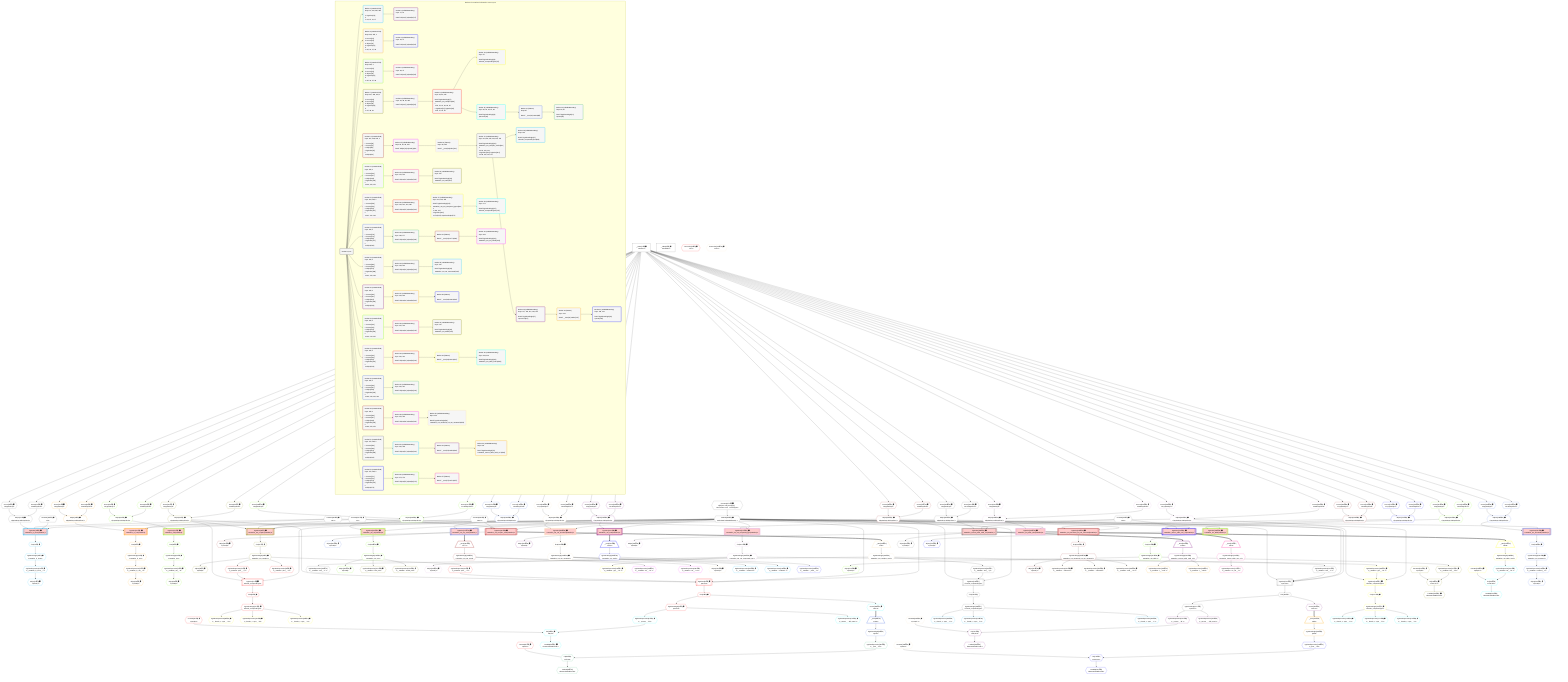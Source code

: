 %%{init: {'themeVariables': { 'fontSize': '12px'}}}%%
graph TD
    classDef path fill:#eee,stroke:#000,color:#000
    classDef plan fill:#fff,stroke-width:1px,color:#000
    classDef itemplan fill:#fff,stroke-width:2px,color:#000
    classDef unbatchedplan fill:#dff,stroke-width:1px,color:#000
    classDef sideeffectplan fill:#fcc,stroke-width:2px,color:#000
    classDef bucket fill:#f6f6f6,color:#000,stroke-width:2px,text-align:left


    %% plan dependencies
    Object13{{"Object[13∈0] ➊<br />ᐸ{pgSettings,withPgClient}ᐳ"}}:::plan
    Access11{{"Access[11∈0] ➊<br />ᐸ2.pgSettingsᐳ"}}:::plan
    Access12{{"Access[12∈0] ➊<br />ᐸ2.withPgClientᐳ"}}:::plan
    Access11 & Access12 --> Object13
    __Value2["__Value[2∈0] ➊<br />ᐸcontextᐳ"]:::plan
    __Value2 --> Access11
    __Value2 --> Access12
    Lambda285{{"Lambda[285∈0] ➊<br />ᐸcalculateLimitAndOffsetSQLᐳ"}}:::plan
    Constant474{{"Constant[474∈0] ➊<br />ᐸ[Object: null prototype] {   cursorLower: null,   cursorUppeᐳ"}}:::plan
    Constant474 --> Lambda285
    __Value4["__Value[4∈0] ➊<br />ᐸrootValueᐳ"]:::plan
    Constant464{{"Constant[464∈0] ➊<br />ᐸ10ᐳ"}}:::plan
    Constant465{{"Constant[465∈0] ➊<br />ᐸ5ᐳ"}}:::plan
    Constant467{{"Constant[467∈0] ➊<br />ᐸ1ᐳ"}}:::plan
    Constant468{{"Constant[468∈0] ➊<br />ᐸ'test'ᐳ"}}:::plan
    Constant472{{"Constant[472∈0] ➊<br />ᐸ20ᐳ"}}:::plan
    PgSelect10[["PgSelect[10∈1] ➊<br />ᐸmutation_in_inout(mutation)ᐳ"]]:::sideeffectplan
    Object13 & Constant464 & Constant465 & Lambda285 --> PgSelect10
    First14{{"First[14∈1] ➊"}}:::plan
    PgSelect10 --> First14
    PgSelectSingle15{{"PgSelectSingle[15∈1] ➊<br />ᐸmutation_in_inoutᐳ"}}:::plan
    First14 --> PgSelectSingle15
    PgClassExpression16{{"PgClassExpression[16∈1] ➊<br />ᐸ__mutation_in_inout__.vᐳ"}}:::plan
    PgSelectSingle15 --> PgClassExpression16
    Object17{{"Object[17∈1] ➊<br />ᐸ{result}ᐳ"}}:::plan
    PgClassExpression16 --> Object17
    PgSelect21[["PgSelect[21∈3] ➊<br />ᐸmutation_in_out(mutation)ᐳ"]]:::sideeffectplan
    Object24{{"Object[24∈3] ➊<br />ᐸ{pgSettings,withPgClient}ᐳ"}}:::plan
    Object24 & Constant464 & Lambda285 --> PgSelect21
    Access22{{"Access[22∈3] ➊<br />ᐸ2.pgSettingsᐳ"}}:::plan
    Access23{{"Access[23∈3] ➊<br />ᐸ2.withPgClientᐳ"}}:::plan
    Access22 & Access23 --> Object24
    __Value2 --> Access22
    __Value2 --> Access23
    First25{{"First[25∈3] ➊"}}:::plan
    PgSelect21 --> First25
    PgSelectSingle26{{"PgSelectSingle[26∈3] ➊<br />ᐸmutation_in_outᐳ"}}:::plan
    First25 --> PgSelectSingle26
    PgClassExpression27{{"PgClassExpression[27∈3] ➊<br />ᐸ__mutation_in_out__.vᐳ"}}:::plan
    PgSelectSingle26 --> PgClassExpression27
    Object28{{"Object[28∈3] ➊<br />ᐸ{result}ᐳ"}}:::plan
    PgClassExpression27 --> Object28
    PgSelect31[["PgSelect[31∈5] ➊<br />ᐸmutation_out(mutation)ᐳ"]]:::sideeffectplan
    Object34{{"Object[34∈5] ➊<br />ᐸ{pgSettings,withPgClient}ᐳ"}}:::plan
    Object34 & Lambda285 --> PgSelect31
    Access32{{"Access[32∈5] ➊<br />ᐸ2.pgSettingsᐳ"}}:::plan
    Access33{{"Access[33∈5] ➊<br />ᐸ2.withPgClientᐳ"}}:::plan
    Access32 & Access33 --> Object34
    __Value2 --> Access32
    __Value2 --> Access33
    First35{{"First[35∈5] ➊"}}:::plan
    PgSelect31 --> First35
    PgSelectSingle36{{"PgSelectSingle[36∈5] ➊<br />ᐸmutation_outᐳ"}}:::plan
    First35 --> PgSelectSingle36
    PgClassExpression37{{"PgClassExpression[37∈5] ➊<br />ᐸ__mutation_out__.vᐳ"}}:::plan
    PgSelectSingle36 --> PgClassExpression37
    Object38{{"Object[38∈5] ➊<br />ᐸ{result}ᐳ"}}:::plan
    PgClassExpression37 --> Object38
    PgSelect43[["PgSelect[43∈7] ➊<br />ᐸmutation_out_complex(mutation)ᐳ"]]:::sideeffectplan
    Object46{{"Object[46∈7] ➊<br />ᐸ{pgSettings,withPgClient}ᐳ"}}:::plan
    Object46 & Constant467 & Constant468 & Lambda285 --> PgSelect43
    Access44{{"Access[44∈7] ➊<br />ᐸ2.pgSettingsᐳ"}}:::plan
    Access45{{"Access[45∈7] ➊<br />ᐸ2.withPgClientᐳ"}}:::plan
    Access44 & Access45 --> Object46
    __Value2 --> Access44
    __Value2 --> Access45
    First47{{"First[47∈7] ➊"}}:::plan
    PgSelect43 --> First47
    PgSelectSingle48{{"PgSelectSingle[48∈7] ➊<br />ᐸmutation_out_complexᐳ"}}:::plan
    First47 --> PgSelectSingle48
    Object49{{"Object[49∈7] ➊<br />ᐸ{result}ᐳ"}}:::plan
    PgSelectSingle48 --> Object49
    PgSelect62[["PgSelect[62∈9] ➊<br />ᐸpersonᐳ"]]:::plan
    PgClassExpression61{{"PgClassExpression[61∈9] ➊<br />ᐸ__mutation...plex__.”z”ᐳ"}}:::plan
    Object46 & PgClassExpression61 & Lambda285 & Lambda285 --> PgSelect62
    PgSelect52[["PgSelect[52∈9] ➊<br />ᐸfrmcdc_compoundTypeᐳ"]]:::plan
    PgClassExpression51{{"PgClassExpression[51∈9] ➊<br />ᐸ__mutation...plex__.”y”ᐳ"}}:::plan
    Object46 & PgClassExpression51 & Lambda285 --> PgSelect52
    PgClassExpression50{{"PgClassExpression[50∈9] ➊<br />ᐸ__mutation...plex__.”x”ᐳ"}}:::plan
    PgSelectSingle48 --> PgClassExpression50
    PgSelectSingle48 --> PgClassExpression51
    First56{{"First[56∈9] ➊"}}:::plan
    PgSelect52 --> First56
    PgSelectSingle57{{"PgSelectSingle[57∈9] ➊<br />ᐸfrmcdc_compoundTypeᐳ"}}:::plan
    First56 --> PgSelectSingle57
    PgSelectSingle48 --> PgClassExpression61
    First64{{"First[64∈9] ➊"}}:::plan
    PgSelect62 --> First64
    PgSelectSingle65{{"PgSelectSingle[65∈9] ➊<br />ᐸpersonᐳ"}}:::plan
    First64 --> PgSelectSingle65
    Constant66{{"Constant[66∈9] ➊<br />ᐸ'people'ᐳ"}}:::plan
    Connection83{{"Connection[83∈9] ➊<br />ᐸ79ᐳ"}}:::plan
    Constant87{{"Constant[87∈9] ➊<br />ᐸ'posts'ᐳ"}}:::plan
    PgClassExpression58{{"PgClassExpression[58∈10] ➊<br />ᐸ__frmcdc_c...type__.”a”ᐳ"}}:::plan
    PgSelectSingle57 --> PgClassExpression58
    PgClassExpression59{{"PgClassExpression[59∈10] ➊<br />ᐸ__frmcdc_c...type__.”b”ᐳ"}}:::plan
    PgSelectSingle57 --> PgClassExpression59
    PgClassExpression60{{"PgClassExpression[60∈10] ➊<br />ᐸ__frmcdc_c...type__.”c”ᐳ"}}:::plan
    PgSelectSingle57 --> PgClassExpression60
    List68{{"List[68∈11] ➊<br />ᐸ66,67ᐳ"}}:::plan
    PgClassExpression67{{"PgClassExpression[67∈11] ➊<br />ᐸ__person__.”id”ᐳ"}}:::plan
    Constant66 & PgClassExpression67 --> List68
    PgSelectSingle65 --> PgClassExpression67
    Lambda69{{"Lambda[69∈11] ➊<br />ᐸbase64JSONEncodeᐳ"}}:::plan
    List68 --> Lambda69
    PgClassExpression70{{"PgClassExpression[70∈11] ➊<br />ᐸ__person__...full_name”ᐳ"}}:::plan
    PgSelectSingle65 --> PgClassExpression70
    Access318{{"Access[318∈11] ➊<br />ᐸ64.0ᐳ"}}:::plan
    First64 --> Access318
    __Item85[/"__Item[85∈12]<br />ᐸ318ᐳ"\]:::itemplan
    Access318 ==> __Item85
    PgSelectSingle86{{"PgSelectSingle[86∈12]<br />ᐸpostᐳ"}}:::plan
    __Item85 --> PgSelectSingle86
    List89{{"List[89∈13]<br />ᐸ87,88ᐳ"}}:::plan
    PgClassExpression88{{"PgClassExpression[88∈13]<br />ᐸ__post__.”id”ᐳ"}}:::plan
    Constant87 & PgClassExpression88 --> List89
    PgSelectSingle86 --> PgClassExpression88
    Lambda90{{"Lambda[90∈13]<br />ᐸbase64JSONEncodeᐳ"}}:::plan
    List89 --> Lambda90
    PgSelect95[["PgSelect[95∈14] ➊<br />ᐸmutation_out_complex_setof(mutation)ᐳ"]]:::sideeffectplan
    Object98{{"Object[98∈14] ➊<br />ᐸ{pgSettings,withPgClient}ᐳ"}}:::plan
    Object98 & Constant467 & Constant468 & Lambda285 --> PgSelect95
    Access96{{"Access[96∈14] ➊<br />ᐸ2.pgSettingsᐳ"}}:::plan
    Access97{{"Access[97∈14] ➊<br />ᐸ2.withPgClientᐳ"}}:::plan
    Access96 & Access97 --> Object98
    __Value2 --> Access96
    __Value2 --> Access97
    Object99{{"Object[99∈14] ➊<br />ᐸ{result}ᐳ"}}:::plan
    PgSelect95 --> Object99
    __Item100[/"__Item[100∈16]<br />ᐸ95ᐳ"\]:::itemplan
    PgSelect95 ==> __Item100
    PgSelectSingle101{{"PgSelectSingle[101∈16]<br />ᐸmutation_out_complex_setofᐳ"}}:::plan
    __Item100 --> PgSelectSingle101
    Constant118{{"Constant[118∈16] ➊<br />ᐸ'people'ᐳ"}}:::plan
    Connection135{{"Connection[135∈16] ➊<br />ᐸ131ᐳ"}}:::plan
    Constant139{{"Constant[139∈16] ➊<br />ᐸ'posts'ᐳ"}}:::plan
    PgSelect114[["PgSelect[114∈17]<br />ᐸpersonᐳ"]]:::plan
    PgClassExpression113{{"PgClassExpression[113∈17]<br />ᐸ__mutation...etof__.”z”ᐳ"}}:::plan
    Object98 & PgClassExpression113 & Lambda285 & Lambda285 --> PgSelect114
    PgSelect104[["PgSelect[104∈17]<br />ᐸfrmcdc_compoundTypeᐳ"]]:::plan
    PgClassExpression103{{"PgClassExpression[103∈17]<br />ᐸ__mutation...etof__.”y”ᐳ"}}:::plan
    Object98 & PgClassExpression103 & Lambda285 --> PgSelect104
    PgClassExpression102{{"PgClassExpression[102∈17]<br />ᐸ__mutation...etof__.”x”ᐳ"}}:::plan
    PgSelectSingle101 --> PgClassExpression102
    PgSelectSingle101 --> PgClassExpression103
    First108{{"First[108∈17]"}}:::plan
    PgSelect104 --> First108
    PgSelectSingle109{{"PgSelectSingle[109∈17]<br />ᐸfrmcdc_compoundTypeᐳ"}}:::plan
    First108 --> PgSelectSingle109
    PgSelectSingle101 --> PgClassExpression113
    First116{{"First[116∈17]"}}:::plan
    PgSelect114 --> First116
    PgSelectSingle117{{"PgSelectSingle[117∈17]<br />ᐸpersonᐳ"}}:::plan
    First116 --> PgSelectSingle117
    PgClassExpression110{{"PgClassExpression[110∈18]<br />ᐸ__frmcdc_c...type__.”a”ᐳ"}}:::plan
    PgSelectSingle109 --> PgClassExpression110
    PgClassExpression111{{"PgClassExpression[111∈18]<br />ᐸ__frmcdc_c...type__.”b”ᐳ"}}:::plan
    PgSelectSingle109 --> PgClassExpression111
    PgClassExpression112{{"PgClassExpression[112∈18]<br />ᐸ__frmcdc_c...type__.”c”ᐳ"}}:::plan
    PgSelectSingle109 --> PgClassExpression112
    List120{{"List[120∈19]<br />ᐸ118,119ᐳ"}}:::plan
    PgClassExpression119{{"PgClassExpression[119∈19]<br />ᐸ__person__.”id”ᐳ"}}:::plan
    Constant118 & PgClassExpression119 --> List120
    PgSelectSingle117 --> PgClassExpression119
    Lambda121{{"Lambda[121∈19]<br />ᐸbase64JSONEncodeᐳ"}}:::plan
    List120 --> Lambda121
    PgClassExpression122{{"PgClassExpression[122∈19]<br />ᐸ__person__...full_name”ᐳ"}}:::plan
    PgSelectSingle117 --> PgClassExpression122
    Access351{{"Access[351∈19]<br />ᐸ116.0ᐳ"}}:::plan
    First116 --> Access351
    __Item137[/"__Item[137∈20]<br />ᐸ351ᐳ"\]:::itemplan
    Access351 ==> __Item137
    PgSelectSingle138{{"PgSelectSingle[138∈20]<br />ᐸpostᐳ"}}:::plan
    __Item137 --> PgSelectSingle138
    List141{{"List[141∈21]<br />ᐸ139,140ᐳ"}}:::plan
    PgClassExpression140{{"PgClassExpression[140∈21]<br />ᐸ__post__.”id”ᐳ"}}:::plan
    Constant139 & PgClassExpression140 --> List141
    PgSelectSingle138 --> PgClassExpression140
    Lambda142{{"Lambda[142∈21]<br />ᐸbase64JSONEncodeᐳ"}}:::plan
    List141 --> Lambda142
    PgSelect145[["PgSelect[145∈22] ➊<br />ᐸmutation_out_out(mutation)ᐳ"]]:::sideeffectplan
    Object148{{"Object[148∈22] ➊<br />ᐸ{pgSettings,withPgClient}ᐳ"}}:::plan
    Object148 & Lambda285 --> PgSelect145
    Access146{{"Access[146∈22] ➊<br />ᐸ2.pgSettingsᐳ"}}:::plan
    Access147{{"Access[147∈22] ➊<br />ᐸ2.withPgClientᐳ"}}:::plan
    Access146 & Access147 --> Object148
    __Value2 --> Access146
    __Value2 --> Access147
    First149{{"First[149∈22] ➊"}}:::plan
    PgSelect145 --> First149
    PgSelectSingle150{{"PgSelectSingle[150∈22] ➊<br />ᐸmutation_out_outᐳ"}}:::plan
    First149 --> PgSelectSingle150
    Object151{{"Object[151∈22] ➊<br />ᐸ{result}ᐳ"}}:::plan
    PgSelectSingle150 --> Object151
    PgClassExpression152{{"PgClassExpression[152∈24] ➊<br />ᐸ__mutation...first_out”ᐳ"}}:::plan
    PgSelectSingle150 --> PgClassExpression152
    PgClassExpression153{{"PgClassExpression[153∈24] ➊<br />ᐸ__mutation...econd_out”ᐳ"}}:::plan
    PgSelectSingle150 --> PgClassExpression153
    PgSelect157[["PgSelect[157∈25] ➊<br />ᐸmutation_out_out_compound_type(mutation)ᐳ"]]:::sideeffectplan
    Object160{{"Object[160∈25] ➊<br />ᐸ{pgSettings,withPgClient}ᐳ"}}:::plan
    Object160 & Constant464 & Lambda285 --> PgSelect157
    Access158{{"Access[158∈25] ➊<br />ᐸ2.pgSettingsᐳ"}}:::plan
    Access159{{"Access[159∈25] ➊<br />ᐸ2.withPgClientᐳ"}}:::plan
    Access158 & Access159 --> Object160
    __Value2 --> Access158
    __Value2 --> Access159
    First161{{"First[161∈25] ➊"}}:::plan
    PgSelect157 --> First161
    PgSelectSingle162{{"PgSelectSingle[162∈25] ➊<br />ᐸmutation_out_out_compound_typeᐳ"}}:::plan
    First161 --> PgSelectSingle162
    Object163{{"Object[163∈25] ➊<br />ᐸ{result}ᐳ"}}:::plan
    PgSelectSingle162 --> Object163
    PgSelect166[["PgSelect[166∈27] ➊<br />ᐸfrmcdc_compoundTypeᐳ"]]:::plan
    PgClassExpression165{{"PgClassExpression[165∈27] ➊<br />ᐸ__mutation...ype__.”o2”ᐳ"}}:::plan
    Object160 & PgClassExpression165 & Lambda285 --> PgSelect166
    PgClassExpression164{{"PgClassExpression[164∈27] ➊<br />ᐸ__mutation...ype__.”o1”ᐳ"}}:::plan
    PgSelectSingle162 --> PgClassExpression164
    PgSelectSingle162 --> PgClassExpression165
    First170{{"First[170∈27] ➊"}}:::plan
    PgSelect166 --> First170
    PgSelectSingle171{{"PgSelectSingle[171∈27] ➊<br />ᐸfrmcdc_compoundTypeᐳ"}}:::plan
    First170 --> PgSelectSingle171
    PgClassExpression172{{"PgClassExpression[172∈28] ➊<br />ᐸ__frmcdc_c...type__.”a”ᐳ"}}:::plan
    PgSelectSingle171 --> PgClassExpression172
    PgClassExpression173{{"PgClassExpression[173∈28] ➊<br />ᐸ__frmcdc_c...type__.”b”ᐳ"}}:::plan
    PgSelectSingle171 --> PgClassExpression173
    PgClassExpression174{{"PgClassExpression[174∈28] ➊<br />ᐸ__frmcdc_c...type__.”c”ᐳ"}}:::plan
    PgSelectSingle171 --> PgClassExpression174
    PgSelect177[["PgSelect[177∈29] ➊<br />ᐸmutation_out_out_setof(mutation)ᐳ"]]:::sideeffectplan
    Object180{{"Object[180∈29] ➊<br />ᐸ{pgSettings,withPgClient}ᐳ"}}:::plan
    Object180 & Lambda285 --> PgSelect177
    Access178{{"Access[178∈29] ➊<br />ᐸ2.pgSettingsᐳ"}}:::plan
    Access179{{"Access[179∈29] ➊<br />ᐸ2.withPgClientᐳ"}}:::plan
    Access178 & Access179 --> Object180
    __Value2 --> Access178
    __Value2 --> Access179
    Object181{{"Object[181∈29] ➊<br />ᐸ{result}ᐳ"}}:::plan
    PgSelect177 --> Object181
    __Item182[/"__Item[182∈31]<br />ᐸ177ᐳ"\]:::itemplan
    PgSelect177 ==> __Item182
    PgSelectSingle183{{"PgSelectSingle[183∈31]<br />ᐸmutation_out_out_setofᐳ"}}:::plan
    __Item182 --> PgSelectSingle183
    PgClassExpression184{{"PgClassExpression[184∈32]<br />ᐸ__mutation...tof__.”o1”ᐳ"}}:::plan
    PgSelectSingle183 --> PgClassExpression184
    PgClassExpression185{{"PgClassExpression[185∈32]<br />ᐸ__mutation...tof__.”o2”ᐳ"}}:::plan
    PgSelectSingle183 --> PgClassExpression185
    PgSelect188[["PgSelect[188∈33] ➊<br />ᐸmutation_out_out_unnamed(mutation)ᐳ"]]:::sideeffectplan
    Object191{{"Object[191∈33] ➊<br />ᐸ{pgSettings,withPgClient}ᐳ"}}:::plan
    Object191 & Lambda285 --> PgSelect188
    Access189{{"Access[189∈33] ➊<br />ᐸ2.pgSettingsᐳ"}}:::plan
    Access190{{"Access[190∈33] ➊<br />ᐸ2.withPgClientᐳ"}}:::plan
    Access189 & Access190 --> Object191
    __Value2 --> Access189
    __Value2 --> Access190
    First192{{"First[192∈33] ➊"}}:::plan
    PgSelect188 --> First192
    PgSelectSingle193{{"PgSelectSingle[193∈33] ➊<br />ᐸmutation_out_out_unnamedᐳ"}}:::plan
    First192 --> PgSelectSingle193
    Object194{{"Object[194∈33] ➊<br />ᐸ{result}ᐳ"}}:::plan
    PgSelectSingle193 --> Object194
    PgClassExpression195{{"PgClassExpression[195∈35] ➊<br />ᐸ__mutation....”column1”ᐳ"}}:::plan
    PgSelectSingle193 --> PgClassExpression195
    PgClassExpression196{{"PgClassExpression[196∈35] ➊<br />ᐸ__mutation....”column2”ᐳ"}}:::plan
    PgSelectSingle193 --> PgClassExpression196
    PgSelect199[["PgSelect[199∈36] ➊<br />ᐸmutation_out_setof(mutation)ᐳ"]]:::sideeffectplan
    Object202{{"Object[202∈36] ➊<br />ᐸ{pgSettings,withPgClient}ᐳ"}}:::plan
    Object202 & Lambda285 --> PgSelect199
    Access200{{"Access[200∈36] ➊<br />ᐸ2.pgSettingsᐳ"}}:::plan
    Access201{{"Access[201∈36] ➊<br />ᐸ2.withPgClientᐳ"}}:::plan
    Access200 & Access201 --> Object202
    __Value2 --> Access200
    __Value2 --> Access201
    Object203{{"Object[203∈36] ➊<br />ᐸ{result}ᐳ"}}:::plan
    PgSelect199 --> Object203
    __Item204[/"__Item[204∈38]<br />ᐸ199ᐳ"\]:::itemplan
    PgSelect199 ==> __Item204
    PgSelectSingle205{{"PgSelectSingle[205∈38]<br />ᐸmutation_out_setofᐳ"}}:::plan
    __Item204 --> PgSelectSingle205
    PgClassExpression206{{"PgClassExpression[206∈38]<br />ᐸ__mutation..._setof__.vᐳ"}}:::plan
    PgSelectSingle205 --> PgClassExpression206
    PgSelect209[["PgSelect[209∈39] ➊<br />ᐸmutation_out_table(mutation)ᐳ"]]:::sideeffectplan
    Object212{{"Object[212∈39] ➊<br />ᐸ{pgSettings,withPgClient}ᐳ"}}:::plan
    Object212 & Lambda285 --> PgSelect209
    Access210{{"Access[210∈39] ➊<br />ᐸ2.pgSettingsᐳ"}}:::plan
    Access211{{"Access[211∈39] ➊<br />ᐸ2.withPgClientᐳ"}}:::plan
    Access210 & Access211 --> Object212
    __Value2 --> Access210
    __Value2 --> Access211
    First213{{"First[213∈39] ➊"}}:::plan
    PgSelect209 --> First213
    PgSelectSingle214{{"PgSelectSingle[214∈39] ➊<br />ᐸmutation_out_tableᐳ"}}:::plan
    First213 --> PgSelectSingle214
    Object215{{"Object[215∈39] ➊<br />ᐸ{result}ᐳ"}}:::plan
    PgSelectSingle214 --> Object215
    List218{{"List[218∈41] ➊<br />ᐸ216,217ᐳ"}}:::plan
    Constant216{{"Constant[216∈41] ➊<br />ᐸ'people'ᐳ"}}:::plan
    PgClassExpression217{{"PgClassExpression[217∈41] ➊<br />ᐸ__mutation...ble__.”id”ᐳ"}}:::plan
    Constant216 & PgClassExpression217 --> List218
    PgSelectSingle214 --> PgClassExpression217
    Lambda219{{"Lambda[219∈41] ➊<br />ᐸbase64JSONEncodeᐳ"}}:::plan
    List218 --> Lambda219
    PgSelect222[["PgSelect[222∈42] ➊<br />ᐸmutation_out_table_setof(mutation)ᐳ"]]:::sideeffectplan
    Object225{{"Object[225∈42] ➊<br />ᐸ{pgSettings,withPgClient}ᐳ"}}:::plan
    Object225 & Lambda285 --> PgSelect222
    Access223{{"Access[223∈42] ➊<br />ᐸ2.pgSettingsᐳ"}}:::plan
    Access224{{"Access[224∈42] ➊<br />ᐸ2.withPgClientᐳ"}}:::plan
    Access223 & Access224 --> Object225
    __Value2 --> Access223
    __Value2 --> Access224
    Object226{{"Object[226∈42] ➊<br />ᐸ{result}ᐳ"}}:::plan
    PgSelect222 --> Object226
    __Item227[/"__Item[227∈44]<br />ᐸ222ᐳ"\]:::itemplan
    PgSelect222 ==> __Item227
    PgSelectSingle228{{"PgSelectSingle[228∈44]<br />ᐸmutation_out_table_setofᐳ"}}:::plan
    __Item227 --> PgSelectSingle228
    Constant229{{"Constant[229∈44] ➊<br />ᐸ'people'ᐳ"}}:::plan
    List231{{"List[231∈45]<br />ᐸ229,230ᐳ"}}:::plan
    PgClassExpression230{{"PgClassExpression[230∈45]<br />ᐸ__mutation...tof__.”id”ᐳ"}}:::plan
    Constant229 & PgClassExpression230 --> List231
    PgSelectSingle228 --> PgClassExpression230
    Lambda232{{"Lambda[232∈45]<br />ᐸbase64JSONEncodeᐳ"}}:::plan
    List231 --> Lambda232
    PgSelect235[["PgSelect[235∈46] ➊<br />ᐸmutation_out_unnamed(mutation)ᐳ"]]:::sideeffectplan
    Object238{{"Object[238∈46] ➊<br />ᐸ{pgSettings,withPgClient}ᐳ"}}:::plan
    Object238 & Lambda285 --> PgSelect235
    Access236{{"Access[236∈46] ➊<br />ᐸ2.pgSettingsᐳ"}}:::plan
    Access237{{"Access[237∈46] ➊<br />ᐸ2.withPgClientᐳ"}}:::plan
    Access236 & Access237 --> Object238
    __Value2 --> Access236
    __Value2 --> Access237
    First239{{"First[239∈46] ➊"}}:::plan
    PgSelect235 --> First239
    PgSelectSingle240{{"PgSelectSingle[240∈46] ➊<br />ᐸmutation_out_unnamedᐳ"}}:::plan
    First239 --> PgSelectSingle240
    PgClassExpression241{{"PgClassExpression[241∈46] ➊<br />ᐸ__mutation...nnamed__.vᐳ"}}:::plan
    PgSelectSingle240 --> PgClassExpression241
    Object242{{"Object[242∈46] ➊<br />ᐸ{result}ᐳ"}}:::plan
    PgClassExpression241 --> Object242
    PgSelect245[["PgSelect[245∈48] ➊<br />ᐸmutation_out_unnamed_out_out_unnamed(mutation)ᐳ"]]:::sideeffectplan
    Object248{{"Object[248∈48] ➊<br />ᐸ{pgSettings,withPgClient}ᐳ"}}:::plan
    Object248 & Lambda285 --> PgSelect245
    Access246{{"Access[246∈48] ➊<br />ᐸ2.pgSettingsᐳ"}}:::plan
    Access247{{"Access[247∈48] ➊<br />ᐸ2.withPgClientᐳ"}}:::plan
    Access246 & Access247 --> Object248
    __Value2 --> Access246
    __Value2 --> Access247
    First249{{"First[249∈48] ➊"}}:::plan
    PgSelect245 --> First249
    PgSelectSingle250{{"PgSelectSingle[250∈48] ➊<br />ᐸmutation_out_unnamed_out_out_unnamedᐳ"}}:::plan
    First249 --> PgSelectSingle250
    Object251{{"Object[251∈48] ➊<br />ᐸ{result}ᐳ"}}:::plan
    PgSelectSingle250 --> Object251
    PgClassExpression252{{"PgClassExpression[252∈50] ➊<br />ᐸ__mutation....”column1”ᐳ"}}:::plan
    PgSelectSingle250 --> PgClassExpression252
    PgClassExpression253{{"PgClassExpression[253∈50] ➊<br />ᐸ__mutation....”column3”ᐳ"}}:::plan
    PgSelectSingle250 --> PgClassExpression253
    PgClassExpression254{{"PgClassExpression[254∈50] ➊<br />ᐸ__mutation...med__.”o2”ᐳ"}}:::plan
    PgSelectSingle250 --> PgClassExpression254
    PgSelect258[["PgSelect[258∈51] ➊<br />ᐸmutation_returns_table_multi_col(mutation)ᐳ"]]:::sideeffectplan
    Object261{{"Object[261∈51] ➊<br />ᐸ{pgSettings,withPgClient}ᐳ"}}:::plan
    Object261 & Constant472 & Lambda285 --> PgSelect258
    Access259{{"Access[259∈51] ➊<br />ᐸ2.pgSettingsᐳ"}}:::plan
    Access260{{"Access[260∈51] ➊<br />ᐸ2.withPgClientᐳ"}}:::plan
    Access259 & Access260 --> Object261
    __Value2 --> Access259
    __Value2 --> Access260
    Object262{{"Object[262∈51] ➊<br />ᐸ{result}ᐳ"}}:::plan
    PgSelect258 --> Object262
    __Item263[/"__Item[263∈53]<br />ᐸ258ᐳ"\]:::itemplan
    PgSelect258 ==> __Item263
    PgSelectSingle264{{"PgSelectSingle[264∈53]<br />ᐸmutation_returns_table_multi_colᐳ"}}:::plan
    __Item263 --> PgSelectSingle264
    PgClassExpression265{{"PgClassExpression[265∈54]<br />ᐸ__mutation...l__.”col1”ᐳ"}}:::plan
    PgSelectSingle264 --> PgClassExpression265
    PgClassExpression266{{"PgClassExpression[266∈54]<br />ᐸ__mutation...l__.”col2”ᐳ"}}:::plan
    PgSelectSingle264 --> PgClassExpression266
    PgSelect270[["PgSelect[270∈55] ➊<br />ᐸmutation_returns_table_one_col(mutation)ᐳ"]]:::sideeffectplan
    Object273{{"Object[273∈55] ➊<br />ᐸ{pgSettings,withPgClient}ᐳ"}}:::plan
    Object273 & Constant472 & Lambda285 --> PgSelect270
    Access271{{"Access[271∈55] ➊<br />ᐸ2.pgSettingsᐳ"}}:::plan
    Access272{{"Access[272∈55] ➊<br />ᐸ2.withPgClientᐳ"}}:::plan
    Access271 & Access272 --> Object273
    __Value2 --> Access271
    __Value2 --> Access272
    Object274{{"Object[274∈55] ➊<br />ᐸ{result}ᐳ"}}:::plan
    PgSelect270 --> Object274
    __Item275[/"__Item[275∈57]<br />ᐸ270ᐳ"\]:::itemplan
    PgSelect270 ==> __Item275
    PgSelectSingle276{{"PgSelectSingle[276∈57]<br />ᐸmutation_returns_table_one_colᐳ"}}:::plan
    __Item275 --> PgSelectSingle276
    PgClassExpression277{{"PgClassExpression[277∈57]<br />ᐸ__mutation...ne_col__.vᐳ"}}:::plan
    PgSelectSingle276 --> PgClassExpression277

    %% define steps

    subgraph "Buckets for mutations/v4/mutation-return-types"
    Bucket0("Bucket 0 (root)"):::bucket
    classDef bucket0 stroke:#696969
    class Bucket0,__Value2,__Value4,Access11,Access12,Object13,Lambda285,Constant464,Constant465,Constant467,Constant468,Constant472,Constant474 bucket0
    Bucket1("Bucket 1 (mutationField)<br />Deps: 13, 464, 465, 285<br /><br />1: PgSelect[10]<br />2: <br />ᐳ: 14, 15, 16, 17"):::bucket
    classDef bucket1 stroke:#00bfff
    class Bucket1,PgSelect10,First14,PgSelectSingle15,PgClassExpression16,Object17 bucket1
    Bucket2("Bucket 2 (nullableBoundary)<br />Deps: 17, 16<br /><br />ROOT Object{1}ᐸ{result}ᐳ[17]"):::bucket
    classDef bucket2 stroke:#7f007f
    class Bucket2 bucket2
    Bucket3("Bucket 3 (mutationField)<br />Deps: 464, 285, 2<br /><br />1: Access[22]<br />2: Access[23]<br />3: Object[24]<br />4: PgSelect[21]<br />5: <br />ᐳ: 25, 26, 27, 28"):::bucket
    classDef bucket3 stroke:#ffa500
    class Bucket3,PgSelect21,Access22,Access23,Object24,First25,PgSelectSingle26,PgClassExpression27,Object28 bucket3
    Bucket4("Bucket 4 (nullableBoundary)<br />Deps: 28, 27<br /><br />ROOT Object{3}ᐸ{result}ᐳ[28]"):::bucket
    classDef bucket4 stroke:#0000ff
    class Bucket4 bucket4
    Bucket5("Bucket 5 (mutationField)<br />Deps: 285, 2<br /><br />1: Access[32]<br />2: Access[33]<br />3: Object[34]<br />4: PgSelect[31]<br />5: <br />ᐳ: 35, 36, 37, 38"):::bucket
    classDef bucket5 stroke:#7fff00
    class Bucket5,PgSelect31,Access32,Access33,Object34,First35,PgSelectSingle36,PgClassExpression37,Object38 bucket5
    Bucket6("Bucket 6 (nullableBoundary)<br />Deps: 38, 37<br /><br />ROOT Object{5}ᐸ{result}ᐳ[38]"):::bucket
    classDef bucket6 stroke:#ff1493
    class Bucket6 bucket6
    Bucket7("Bucket 7 (mutationField)<br />Deps: 467, 468, 285, 2<br /><br />1: Access[44]<br />2: Access[45]<br />3: Object[46]<br />4: PgSelect[43]<br />5: <br />ᐳ: 47, 48, 49"):::bucket
    classDef bucket7 stroke:#808000
    class Bucket7,PgSelect43,Access44,Access45,Object46,First47,PgSelectSingle48,Object49 bucket7
    Bucket8("Bucket 8 (nullableBoundary)<br />Deps: 49, 48, 46, 285<br /><br />ROOT Object{7}ᐸ{result}ᐳ[49]"):::bucket
    classDef bucket8 stroke:#dda0dd
    class Bucket8 bucket8
    Bucket9("Bucket 9 (nullableBoundary)<br />Deps: 48, 46, 285<br /><br />ROOT PgSelectSingle{7}ᐸmutation_out_complexᐳ[48]<br />1: <br />ᐳ: 50, 51, 61, 66, 83, 87<br />2: PgSelect[52], PgSelect[62]<br />ᐳ: 56, 57, 64, 65"):::bucket
    classDef bucket9 stroke:#ff0000
    class Bucket9,PgClassExpression50,PgClassExpression51,PgSelect52,First56,PgSelectSingle57,PgClassExpression61,PgSelect62,First64,PgSelectSingle65,Constant66,Connection83,Constant87 bucket9
    Bucket10("Bucket 10 (nullableBoundary)<br />Deps: 57<br /><br />ROOT PgSelectSingle{9}ᐸfrmcdc_compoundTypeᐳ[57]"):::bucket
    classDef bucket10 stroke:#ffff00
    class Bucket10,PgClassExpression58,PgClassExpression59,PgClassExpression60 bucket10
    Bucket11("Bucket 11 (nullableBoundary)<br />Deps: 65, 66, 64, 87, 83<br /><br />ROOT PgSelectSingle{9}ᐸpersonᐳ[65]"):::bucket
    classDef bucket11 stroke:#00ffff
    class Bucket11,PgClassExpression67,List68,Lambda69,PgClassExpression70,Access318 bucket11
    Bucket12("Bucket 12 (listItem)<br />Deps: 87<br /><br />ROOT __Item{12}ᐸ318ᐳ[85]"):::bucket
    classDef bucket12 stroke:#4169e1
    class Bucket12,__Item85,PgSelectSingle86 bucket12
    Bucket13("Bucket 13 (nullableBoundary)<br />Deps: 86, 87<br /><br />ROOT PgSelectSingle{12}ᐸpostᐳ[86]"):::bucket
    classDef bucket13 stroke:#3cb371
    class Bucket13,PgClassExpression88,List89,Lambda90 bucket13
    Bucket14("Bucket 14 (mutationField)<br />Deps: 467, 468, 285, 2<br /><br />1: Access[96]<br />2: Access[97]<br />3: Object[98]<br />4: PgSelect[95]<br />5: <br />ᐳ: Object[99]"):::bucket
    classDef bucket14 stroke:#a52a2a
    class Bucket14,PgSelect95,Access96,Access97,Object98,Object99 bucket14
    Bucket15("Bucket 15 (nullableBoundary)<br />Deps: 99, 95, 98, 285<br /><br />ROOT Object{14}ᐸ{result}ᐳ[99]"):::bucket
    classDef bucket15 stroke:#ff00ff
    class Bucket15 bucket15
    Bucket16("Bucket 16 (listItem)<br />Deps: 98, 285<br /><br />ROOT __Item{16}ᐸ95ᐳ[100]"):::bucket
    classDef bucket16 stroke:#f5deb3
    class Bucket16,__Item100,PgSelectSingle101,Constant118,Connection135,Constant139 bucket16
    Bucket17("Bucket 17 (nullableBoundary)<br />Deps: 101, 98, 285, 118, 139, 135<br /><br />ROOT PgSelectSingle{16}ᐸmutation_out_complex_setofᐳ[101]<br />1: <br />ᐳ: 102, 103, 113<br />2: PgSelect[104], PgSelect[114]<br />ᐳ: 108, 109, 116, 117"):::bucket
    classDef bucket17 stroke:#696969
    class Bucket17,PgClassExpression102,PgClassExpression103,PgSelect104,First108,PgSelectSingle109,PgClassExpression113,PgSelect114,First116,PgSelectSingle117 bucket17
    Bucket18("Bucket 18 (nullableBoundary)<br />Deps: 109<br /><br />ROOT PgSelectSingle{17}ᐸfrmcdc_compoundTypeᐳ[109]"):::bucket
    classDef bucket18 stroke:#00bfff
    class Bucket18,PgClassExpression110,PgClassExpression111,PgClassExpression112 bucket18
    Bucket19("Bucket 19 (nullableBoundary)<br />Deps: 117, 118, 116, 139, 135<br /><br />ROOT PgSelectSingle{17}ᐸpersonᐳ[117]"):::bucket
    classDef bucket19 stroke:#7f007f
    class Bucket19,PgClassExpression119,List120,Lambda121,PgClassExpression122,Access351 bucket19
    Bucket20("Bucket 20 (listItem)<br />Deps: 139<br /><br />ROOT __Item{20}ᐸ351ᐳ[137]"):::bucket
    classDef bucket20 stroke:#ffa500
    class Bucket20,__Item137,PgSelectSingle138 bucket20
    Bucket21("Bucket 21 (nullableBoundary)<br />Deps: 138, 139<br /><br />ROOT PgSelectSingle{20}ᐸpostᐳ[138]"):::bucket
    classDef bucket21 stroke:#0000ff
    class Bucket21,PgClassExpression140,List141,Lambda142 bucket21
    Bucket22("Bucket 22 (mutationField)<br />Deps: 285, 2<br /><br />1: Access[146]<br />2: Access[147]<br />3: Object[148]<br />4: PgSelect[145]<br />5: <br />ᐳ: 149, 150, 151"):::bucket
    classDef bucket22 stroke:#7fff00
    class Bucket22,PgSelect145,Access146,Access147,Object148,First149,PgSelectSingle150,Object151 bucket22
    Bucket23("Bucket 23 (nullableBoundary)<br />Deps: 151, 150<br /><br />ROOT Object{22}ᐸ{result}ᐳ[151]"):::bucket
    classDef bucket23 stroke:#ff1493
    class Bucket23 bucket23
    Bucket24("Bucket 24 (nullableBoundary)<br />Deps: 150<br /><br />ROOT PgSelectSingle{22}ᐸmutation_out_outᐳ[150]"):::bucket
    classDef bucket24 stroke:#808000
    class Bucket24,PgClassExpression152,PgClassExpression153 bucket24
    Bucket25("Bucket 25 (mutationField)<br />Deps: 464, 285, 2<br /><br />1: Access[158]<br />2: Access[159]<br />3: Object[160]<br />4: PgSelect[157]<br />5: <br />ᐳ: 161, 162, 163"):::bucket
    classDef bucket25 stroke:#dda0dd
    class Bucket25,PgSelect157,Access158,Access159,Object160,First161,PgSelectSingle162,Object163 bucket25
    Bucket26("Bucket 26 (nullableBoundary)<br />Deps: 163, 162, 160, 285<br /><br />ROOT Object{25}ᐸ{result}ᐳ[163]"):::bucket
    classDef bucket26 stroke:#ff0000
    class Bucket26 bucket26
    Bucket27("Bucket 27 (nullableBoundary)<br />Deps: 162, 160, 285<br /><br />ROOT PgSelectSingle{25}ᐸmutation_out_out_compound_typeᐳ[162]<br />1: <br />ᐳ: 164, 165<br />2: PgSelect[166]<br />ᐳ: First[170], PgSelectSingle[171]"):::bucket
    classDef bucket27 stroke:#ffff00
    class Bucket27,PgClassExpression164,PgClassExpression165,PgSelect166,First170,PgSelectSingle171 bucket27
    Bucket28("Bucket 28 (nullableBoundary)<br />Deps: 171<br /><br />ROOT PgSelectSingle{27}ᐸfrmcdc_compoundTypeᐳ[171]"):::bucket
    classDef bucket28 stroke:#00ffff
    class Bucket28,PgClassExpression172,PgClassExpression173,PgClassExpression174 bucket28
    Bucket29("Bucket 29 (mutationField)<br />Deps: 285, 2<br /><br />1: Access[178]<br />2: Access[179]<br />3: Object[180]<br />4: PgSelect[177]<br />5: <br />ᐳ: Object[181]"):::bucket
    classDef bucket29 stroke:#4169e1
    class Bucket29,PgSelect177,Access178,Access179,Object180,Object181 bucket29
    Bucket30("Bucket 30 (nullableBoundary)<br />Deps: 181, 177<br /><br />ROOT Object{29}ᐸ{result}ᐳ[181]"):::bucket
    classDef bucket30 stroke:#3cb371
    class Bucket30 bucket30
    Bucket31("Bucket 31 (listItem)<br /><br />ROOT __Item{31}ᐸ177ᐳ[182]"):::bucket
    classDef bucket31 stroke:#a52a2a
    class Bucket31,__Item182,PgSelectSingle183 bucket31
    Bucket32("Bucket 32 (nullableBoundary)<br />Deps: 183<br /><br />ROOT PgSelectSingle{31}ᐸmutation_out_out_setofᐳ[183]"):::bucket
    classDef bucket32 stroke:#ff00ff
    class Bucket32,PgClassExpression184,PgClassExpression185 bucket32
    Bucket33("Bucket 33 (mutationField)<br />Deps: 285, 2<br /><br />1: Access[189]<br />2: Access[190]<br />3: Object[191]<br />4: PgSelect[188]<br />5: <br />ᐳ: 192, 193, 194"):::bucket
    classDef bucket33 stroke:#f5deb3
    class Bucket33,PgSelect188,Access189,Access190,Object191,First192,PgSelectSingle193,Object194 bucket33
    Bucket34("Bucket 34 (nullableBoundary)<br />Deps: 194, 193<br /><br />ROOT Object{33}ᐸ{result}ᐳ[194]"):::bucket
    classDef bucket34 stroke:#696969
    class Bucket34 bucket34
    Bucket35("Bucket 35 (nullableBoundary)<br />Deps: 193<br /><br />ROOT PgSelectSingle{33}ᐸmutation_out_out_unnamedᐳ[193]"):::bucket
    classDef bucket35 stroke:#00bfff
    class Bucket35,PgClassExpression195,PgClassExpression196 bucket35
    Bucket36("Bucket 36 (mutationField)<br />Deps: 285, 2<br /><br />1: Access[200]<br />2: Access[201]<br />3: Object[202]<br />4: PgSelect[199]<br />5: <br />ᐳ: Object[203]"):::bucket
    classDef bucket36 stroke:#7f007f
    class Bucket36,PgSelect199,Access200,Access201,Object202,Object203 bucket36
    Bucket37("Bucket 37 (nullableBoundary)<br />Deps: 203, 199<br /><br />ROOT Object{36}ᐸ{result}ᐳ[203]"):::bucket
    classDef bucket37 stroke:#ffa500
    class Bucket37 bucket37
    Bucket38("Bucket 38 (listItem)<br /><br />ROOT __Item{38}ᐸ199ᐳ[204]"):::bucket
    classDef bucket38 stroke:#0000ff
    class Bucket38,__Item204,PgSelectSingle205,PgClassExpression206 bucket38
    Bucket39("Bucket 39 (mutationField)<br />Deps: 285, 2<br /><br />1: Access[210]<br />2: Access[211]<br />3: Object[212]<br />4: PgSelect[209]<br />5: <br />ᐳ: 213, 214, 215"):::bucket
    classDef bucket39 stroke:#7fff00
    class Bucket39,PgSelect209,Access210,Access211,Object212,First213,PgSelectSingle214,Object215 bucket39
    Bucket40("Bucket 40 (nullableBoundary)<br />Deps: 215, 214<br /><br />ROOT Object{39}ᐸ{result}ᐳ[215]"):::bucket
    classDef bucket40 stroke:#ff1493
    class Bucket40 bucket40
    Bucket41("Bucket 41 (nullableBoundary)<br />Deps: 214<br /><br />ROOT PgSelectSingle{39}ᐸmutation_out_tableᐳ[214]"):::bucket
    classDef bucket41 stroke:#808000
    class Bucket41,Constant216,PgClassExpression217,List218,Lambda219 bucket41
    Bucket42("Bucket 42 (mutationField)<br />Deps: 285, 2<br /><br />1: Access[223]<br />2: Access[224]<br />3: Object[225]<br />4: PgSelect[222]<br />5: <br />ᐳ: Object[226]"):::bucket
    classDef bucket42 stroke:#dda0dd
    class Bucket42,PgSelect222,Access223,Access224,Object225,Object226 bucket42
    Bucket43("Bucket 43 (nullableBoundary)<br />Deps: 226, 222<br /><br />ROOT Object{42}ᐸ{result}ᐳ[226]"):::bucket
    classDef bucket43 stroke:#ff0000
    class Bucket43 bucket43
    Bucket44("Bucket 44 (listItem)<br /><br />ROOT __Item{44}ᐸ222ᐳ[227]"):::bucket
    classDef bucket44 stroke:#ffff00
    class Bucket44,__Item227,PgSelectSingle228,Constant229 bucket44
    Bucket45("Bucket 45 (nullableBoundary)<br />Deps: 228, 229<br /><br />ROOT PgSelectSingle{44}ᐸmutation_out_table_setofᐳ[228]"):::bucket
    classDef bucket45 stroke:#00ffff
    class Bucket45,PgClassExpression230,List231,Lambda232 bucket45
    Bucket46("Bucket 46 (mutationField)<br />Deps: 285, 2<br /><br />1: Access[236]<br />2: Access[237]<br />3: Object[238]<br />4: PgSelect[235]<br />5: <br />ᐳ: 239, 240, 241, 242"):::bucket
    classDef bucket46 stroke:#4169e1
    class Bucket46,PgSelect235,Access236,Access237,Object238,First239,PgSelectSingle240,PgClassExpression241,Object242 bucket46
    Bucket47("Bucket 47 (nullableBoundary)<br />Deps: 242, 241<br /><br />ROOT Object{46}ᐸ{result}ᐳ[242]"):::bucket
    classDef bucket47 stroke:#3cb371
    class Bucket47 bucket47
    Bucket48("Bucket 48 (mutationField)<br />Deps: 285, 2<br /><br />1: Access[246]<br />2: Access[247]<br />3: Object[248]<br />4: PgSelect[245]<br />5: <br />ᐳ: 249, 250, 251"):::bucket
    classDef bucket48 stroke:#a52a2a
    class Bucket48,PgSelect245,Access246,Access247,Object248,First249,PgSelectSingle250,Object251 bucket48
    Bucket49("Bucket 49 (nullableBoundary)<br />Deps: 251, 250<br /><br />ROOT Object{48}ᐸ{result}ᐳ[251]"):::bucket
    classDef bucket49 stroke:#ff00ff
    class Bucket49 bucket49
    Bucket50("Bucket 50 (nullableBoundary)<br />Deps: 250<br /><br />ROOT PgSelectSingle{48}ᐸmutation_out_unnamed_out_out_unnamedᐳ[250]"):::bucket
    classDef bucket50 stroke:#f5deb3
    class Bucket50,PgClassExpression252,PgClassExpression253,PgClassExpression254 bucket50
    Bucket51("Bucket 51 (mutationField)<br />Deps: 472, 285, 2<br /><br />1: Access[259]<br />2: Access[260]<br />3: Object[261]<br />4: PgSelect[258]<br />5: <br />ᐳ: Object[262]"):::bucket
    classDef bucket51 stroke:#696969
    class Bucket51,PgSelect258,Access259,Access260,Object261,Object262 bucket51
    Bucket52("Bucket 52 (nullableBoundary)<br />Deps: 262, 258<br /><br />ROOT Object{51}ᐸ{result}ᐳ[262]"):::bucket
    classDef bucket52 stroke:#00bfff
    class Bucket52 bucket52
    Bucket53("Bucket 53 (listItem)<br /><br />ROOT __Item{53}ᐸ258ᐳ[263]"):::bucket
    classDef bucket53 stroke:#7f007f
    class Bucket53,__Item263,PgSelectSingle264 bucket53
    Bucket54("Bucket 54 (nullableBoundary)<br />Deps: 264<br /><br />ROOT PgSelectSingle{53}ᐸmutation_returns_table_multi_colᐳ[264]"):::bucket
    classDef bucket54 stroke:#ffa500
    class Bucket54,PgClassExpression265,PgClassExpression266 bucket54
    Bucket55("Bucket 55 (mutationField)<br />Deps: 472, 285, 2<br /><br />1: Access[271]<br />2: Access[272]<br />3: Object[273]<br />4: PgSelect[270]<br />5: <br />ᐳ: Object[274]"):::bucket
    classDef bucket55 stroke:#0000ff
    class Bucket55,PgSelect270,Access271,Access272,Object273,Object274 bucket55
    Bucket56("Bucket 56 (nullableBoundary)<br />Deps: 274, 270<br /><br />ROOT Object{55}ᐸ{result}ᐳ[274]"):::bucket
    classDef bucket56 stroke:#7fff00
    class Bucket56 bucket56
    Bucket57("Bucket 57 (listItem)<br /><br />ROOT __Item{57}ᐸ270ᐳ[275]"):::bucket
    classDef bucket57 stroke:#ff1493
    class Bucket57,__Item275,PgSelectSingle276,PgClassExpression277 bucket57
    Bucket0 --> Bucket1 & Bucket3 & Bucket5 & Bucket7 & Bucket14 & Bucket22 & Bucket25 & Bucket29 & Bucket33 & Bucket36 & Bucket39 & Bucket42 & Bucket46 & Bucket48 & Bucket51 & Bucket55
    Bucket1 --> Bucket2
    Bucket3 --> Bucket4
    Bucket5 --> Bucket6
    Bucket7 --> Bucket8
    Bucket8 --> Bucket9
    Bucket9 --> Bucket10 & Bucket11
    Bucket11 --> Bucket12
    Bucket12 --> Bucket13
    Bucket14 --> Bucket15
    Bucket15 --> Bucket16
    Bucket16 --> Bucket17
    Bucket17 --> Bucket18 & Bucket19
    Bucket19 --> Bucket20
    Bucket20 --> Bucket21
    Bucket22 --> Bucket23
    Bucket23 --> Bucket24
    Bucket25 --> Bucket26
    Bucket26 --> Bucket27
    Bucket27 --> Bucket28
    Bucket29 --> Bucket30
    Bucket30 --> Bucket31
    Bucket31 --> Bucket32
    Bucket33 --> Bucket34
    Bucket34 --> Bucket35
    Bucket36 --> Bucket37
    Bucket37 --> Bucket38
    Bucket39 --> Bucket40
    Bucket40 --> Bucket41
    Bucket42 --> Bucket43
    Bucket43 --> Bucket44
    Bucket44 --> Bucket45
    Bucket46 --> Bucket47
    Bucket48 --> Bucket49
    Bucket49 --> Bucket50
    Bucket51 --> Bucket52
    Bucket52 --> Bucket53
    Bucket53 --> Bucket54
    Bucket55 --> Bucket56
    Bucket56 --> Bucket57
    end